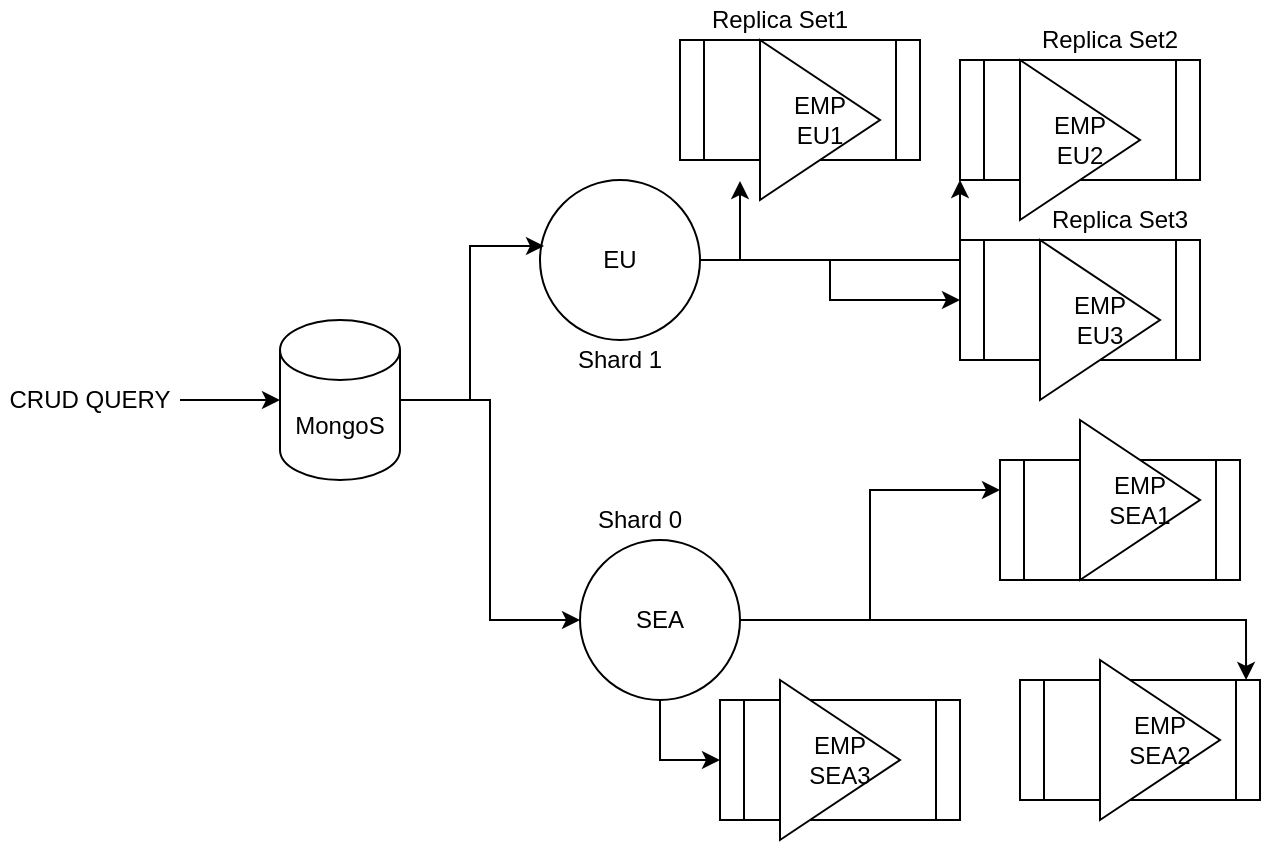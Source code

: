 <mxfile version="14.4.2" type="github">
  <diagram id="mShjyojqgrw_U1VcxeZ6" name="Page-1">
    <mxGraphModel dx="939" dy="482" grid="1" gridSize="10" guides="1" tooltips="1" connect="1" arrows="1" fold="1" page="1" pageScale="1" pageWidth="850" pageHeight="1100" math="0" shadow="0">
      <root>
        <mxCell id="0" />
        <mxCell id="1" parent="0" />
        <mxCell id="n1ldv3eu3JnuRU9LPkwz-20" style="edgeStyle=orthogonalEdgeStyle;rounded=0;orthogonalLoop=1;jettySize=auto;html=1;" parent="1" source="n1ldv3eu3JnuRU9LPkwz-1" target="n1ldv3eu3JnuRU9LPkwz-5" edge="1">
          <mxGeometry relative="1" as="geometry" />
        </mxCell>
        <mxCell id="n1ldv3eu3JnuRU9LPkwz-21" style="edgeStyle=orthogonalEdgeStyle;rounded=0;orthogonalLoop=1;jettySize=auto;html=1;" parent="1" source="n1ldv3eu3JnuRU9LPkwz-1" edge="1">
          <mxGeometry relative="1" as="geometry">
            <mxPoint x="370" y="90" as="targetPoint" />
          </mxGeometry>
        </mxCell>
        <mxCell id="n1ldv3eu3JnuRU9LPkwz-22" style="edgeStyle=orthogonalEdgeStyle;rounded=0;orthogonalLoop=1;jettySize=auto;html=1;entryX=0;entryY=1;entryDx=0;entryDy=0;" parent="1" source="n1ldv3eu3JnuRU9LPkwz-1" target="n1ldv3eu3JnuRU9LPkwz-4" edge="1">
          <mxGeometry relative="1" as="geometry" />
        </mxCell>
        <mxCell id="n1ldv3eu3JnuRU9LPkwz-1" value="EU" style="ellipse;whiteSpace=wrap;html=1;aspect=fixed;" parent="1" vertex="1">
          <mxGeometry x="270" y="90" width="80" height="80" as="geometry" />
        </mxCell>
        <mxCell id="n1ldv3eu3JnuRU9LPkwz-23" style="edgeStyle=orthogonalEdgeStyle;rounded=0;orthogonalLoop=1;jettySize=auto;html=1;entryX=0;entryY=0.5;entryDx=0;entryDy=0;" parent="1" source="n1ldv3eu3JnuRU9LPkwz-2" target="n1ldv3eu3JnuRU9LPkwz-9" edge="1">
          <mxGeometry relative="1" as="geometry" />
        </mxCell>
        <mxCell id="n1ldv3eu3JnuRU9LPkwz-24" style="edgeStyle=orthogonalEdgeStyle;rounded=0;orthogonalLoop=1;jettySize=auto;html=1;entryX=0;entryY=0.25;entryDx=0;entryDy=0;" parent="1" source="n1ldv3eu3JnuRU9LPkwz-2" target="n1ldv3eu3JnuRU9LPkwz-7" edge="1">
          <mxGeometry relative="1" as="geometry">
            <Array as="points">
              <mxPoint x="435" y="310" />
              <mxPoint x="435" y="245" />
            </Array>
          </mxGeometry>
        </mxCell>
        <mxCell id="n1ldv3eu3JnuRU9LPkwz-25" style="edgeStyle=orthogonalEdgeStyle;rounded=0;orthogonalLoop=1;jettySize=auto;html=1;entryX=0.942;entryY=0;entryDx=0;entryDy=0;entryPerimeter=0;" parent="1" source="n1ldv3eu3JnuRU9LPkwz-2" target="n1ldv3eu3JnuRU9LPkwz-8" edge="1">
          <mxGeometry relative="1" as="geometry" />
        </mxCell>
        <mxCell id="n1ldv3eu3JnuRU9LPkwz-2" value="SEA" style="ellipse;whiteSpace=wrap;html=1;aspect=fixed;" parent="1" vertex="1">
          <mxGeometry x="290" y="270" width="80" height="80" as="geometry" />
        </mxCell>
        <mxCell id="n1ldv3eu3JnuRU9LPkwz-4" value="" style="shape=process;whiteSpace=wrap;html=1;backgroundOutline=1;" parent="1" vertex="1">
          <mxGeometry x="480" y="30" width="120" height="60" as="geometry" />
        </mxCell>
        <mxCell id="n1ldv3eu3JnuRU9LPkwz-5" value="" style="shape=process;whiteSpace=wrap;html=1;backgroundOutline=1;" parent="1" vertex="1">
          <mxGeometry x="480" y="120" width="120" height="60" as="geometry" />
        </mxCell>
        <mxCell id="n1ldv3eu3JnuRU9LPkwz-6" value="" style="shape=process;whiteSpace=wrap;html=1;backgroundOutline=1;" parent="1" vertex="1">
          <mxGeometry x="340" y="20" width="120" height="60" as="geometry" />
        </mxCell>
        <mxCell id="n1ldv3eu3JnuRU9LPkwz-7" value="" style="shape=process;whiteSpace=wrap;html=1;backgroundOutline=1;" parent="1" vertex="1">
          <mxGeometry x="500" y="230" width="120" height="60" as="geometry" />
        </mxCell>
        <mxCell id="n1ldv3eu3JnuRU9LPkwz-8" value="" style="shape=process;whiteSpace=wrap;html=1;backgroundOutline=1;" parent="1" vertex="1">
          <mxGeometry x="510" y="340" width="120" height="60" as="geometry" />
        </mxCell>
        <mxCell id="n1ldv3eu3JnuRU9LPkwz-9" value="" style="shape=process;whiteSpace=wrap;html=1;backgroundOutline=1;" parent="1" vertex="1">
          <mxGeometry x="360" y="350" width="120" height="60" as="geometry" />
        </mxCell>
        <mxCell id="n1ldv3eu3JnuRU9LPkwz-14" value="EMP&lt;br&gt;EU1" style="triangle;whiteSpace=wrap;html=1;" parent="1" vertex="1">
          <mxGeometry x="380" y="20" width="60" height="80" as="geometry" />
        </mxCell>
        <mxCell id="n1ldv3eu3JnuRU9LPkwz-15" value="&lt;span&gt;EMP&lt;/span&gt;&lt;br&gt;&lt;span&gt;EU2&lt;/span&gt;" style="triangle;whiteSpace=wrap;html=1;" parent="1" vertex="1">
          <mxGeometry x="510" y="30" width="60" height="80" as="geometry" />
        </mxCell>
        <mxCell id="n1ldv3eu3JnuRU9LPkwz-16" value="&lt;span&gt;EMP&lt;/span&gt;&lt;br&gt;&lt;span&gt;EU3&lt;/span&gt;" style="triangle;whiteSpace=wrap;html=1;" parent="1" vertex="1">
          <mxGeometry x="520" y="120" width="60" height="80" as="geometry" />
        </mxCell>
        <mxCell id="n1ldv3eu3JnuRU9LPkwz-17" value="EMP&lt;br&gt;&lt;span&gt;SEA1&lt;/span&gt;" style="triangle;whiteSpace=wrap;html=1;" parent="1" vertex="1">
          <mxGeometry x="540" y="210" width="60" height="80" as="geometry" />
        </mxCell>
        <mxCell id="n1ldv3eu3JnuRU9LPkwz-18" value="&lt;span&gt;EMP&lt;/span&gt;&lt;br&gt;&lt;span&gt;SEA2&lt;/span&gt;" style="triangle;whiteSpace=wrap;html=1;" parent="1" vertex="1">
          <mxGeometry x="550" y="330" width="60" height="80" as="geometry" />
        </mxCell>
        <mxCell id="n1ldv3eu3JnuRU9LPkwz-19" value="&lt;span&gt;EMP&lt;/span&gt;&lt;br&gt;&lt;span&gt;SEA3&lt;/span&gt;" style="triangle;whiteSpace=wrap;html=1;" parent="1" vertex="1">
          <mxGeometry x="390" y="340" width="60" height="80" as="geometry" />
        </mxCell>
        <mxCell id="n1ldv3eu3JnuRU9LPkwz-29" style="edgeStyle=orthogonalEdgeStyle;rounded=0;orthogonalLoop=1;jettySize=auto;html=1;entryX=0.025;entryY=0.413;entryDx=0;entryDy=0;entryPerimeter=0;" parent="1" source="n1ldv3eu3JnuRU9LPkwz-27" target="n1ldv3eu3JnuRU9LPkwz-1" edge="1">
          <mxGeometry relative="1" as="geometry" />
        </mxCell>
        <mxCell id="n1ldv3eu3JnuRU9LPkwz-30" style="edgeStyle=orthogonalEdgeStyle;rounded=0;orthogonalLoop=1;jettySize=auto;html=1;entryX=0;entryY=0.5;entryDx=0;entryDy=0;" parent="1" source="n1ldv3eu3JnuRU9LPkwz-27" target="n1ldv3eu3JnuRU9LPkwz-2" edge="1">
          <mxGeometry relative="1" as="geometry" />
        </mxCell>
        <mxCell id="n1ldv3eu3JnuRU9LPkwz-27" value="MongoS" style="shape=cylinder3;whiteSpace=wrap;html=1;boundedLbl=1;backgroundOutline=1;size=15;" parent="1" vertex="1">
          <mxGeometry x="140" y="160" width="60" height="80" as="geometry" />
        </mxCell>
        <mxCell id="n1ldv3eu3JnuRU9LPkwz-31" value="Replica Set1" style="text;html=1;strokeColor=none;fillColor=none;align=center;verticalAlign=middle;whiteSpace=wrap;rounded=0;" parent="1" vertex="1">
          <mxGeometry x="300" width="180" height="20" as="geometry" />
        </mxCell>
        <mxCell id="n1ldv3eu3JnuRU9LPkwz-32" value="Replica Set2" style="text;html=1;strokeColor=none;fillColor=none;align=center;verticalAlign=middle;whiteSpace=wrap;rounded=0;" parent="1" vertex="1">
          <mxGeometry x="510" y="10" width="90" height="20" as="geometry" />
        </mxCell>
        <mxCell id="n1ldv3eu3JnuRU9LPkwz-33" value="Replica Set3" style="text;html=1;strokeColor=none;fillColor=none;align=center;verticalAlign=middle;whiteSpace=wrap;rounded=0;" parent="1" vertex="1">
          <mxGeometry x="510" y="100" width="100" height="20" as="geometry" />
        </mxCell>
        <mxCell id="n1ldv3eu3JnuRU9LPkwz-34" value="Shard 1" style="text;html=1;strokeColor=none;fillColor=none;align=center;verticalAlign=middle;whiteSpace=wrap;rounded=0;" parent="1" vertex="1">
          <mxGeometry x="265" y="170" width="90" height="20" as="geometry" />
        </mxCell>
        <mxCell id="n1ldv3eu3JnuRU9LPkwz-35" value="Shard 0" style="text;html=1;strokeColor=none;fillColor=none;align=center;verticalAlign=middle;whiteSpace=wrap;rounded=0;" parent="1" vertex="1">
          <mxGeometry x="290" y="250" width="60" height="20" as="geometry" />
        </mxCell>
        <mxCell id="n1ldv3eu3JnuRU9LPkwz-38" style="edgeStyle=orthogonalEdgeStyle;rounded=0;orthogonalLoop=1;jettySize=auto;html=1;entryX=0;entryY=0.5;entryDx=0;entryDy=0;entryPerimeter=0;" parent="1" source="n1ldv3eu3JnuRU9LPkwz-37" target="n1ldv3eu3JnuRU9LPkwz-27" edge="1">
          <mxGeometry relative="1" as="geometry" />
        </mxCell>
        <mxCell id="n1ldv3eu3JnuRU9LPkwz-37" value="CRUD QUERY" style="text;html=1;strokeColor=none;fillColor=none;align=center;verticalAlign=middle;whiteSpace=wrap;rounded=0;" parent="1" vertex="1">
          <mxGeometry y="190" width="90" height="20" as="geometry" />
        </mxCell>
      </root>
    </mxGraphModel>
  </diagram>
</mxfile>
